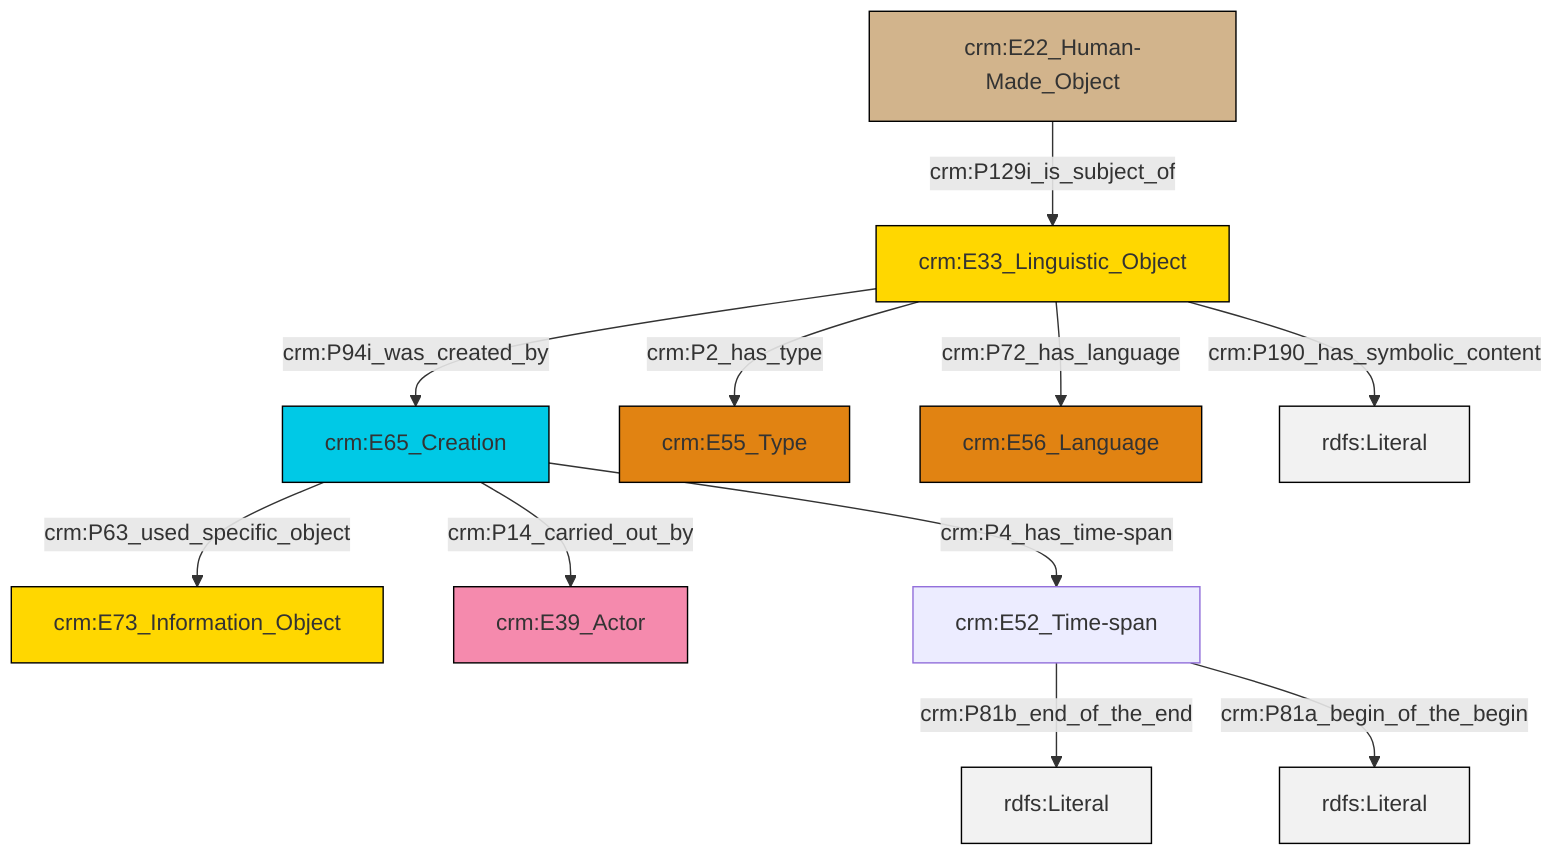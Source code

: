 graph TD
classDef Literal fill:#f2f2f2,stroke:#000000;
classDef CRM_Entity fill:#FFFFFF,stroke:#000000;
classDef Temporal_Entity fill:#00C9E6, stroke:#000000;
classDef Type fill:#E18312, stroke:#000000;
classDef Time-Span fill:#2C9C91, stroke:#000000;
classDef Appellation fill:#FFEB7F, stroke:#000000;
classDef Place fill:#008836, stroke:#000000;
classDef Persistent_Item fill:#B266B2, stroke:#000000;
classDef Conceptual_Object fill:#FFD700, stroke:#000000;
classDef Physical_Thing fill:#D2B48C, stroke:#000000;
classDef Actor fill:#f58aad, stroke:#000000;
classDef PC_Classes fill:#4ce600, stroke:#000000;
classDef Multi fill:#cccccc,stroke:#000000;

2["crm:E65_Creation"]:::Temporal_Entity -->|crm:P14_carried_out_by| 4["crm:E39_Actor"]:::Actor
2["crm:E65_Creation"]:::Temporal_Entity -->|crm:P4_has_time-span| 5["crm:E52_Time-span"]:::Default
9["crm:E33_Linguistic_Object"]:::Conceptual_Object -->|crm:P2_has_type| 7["crm:E55_Type"]:::Type
11["crm:E22_Human-Made_Object"]:::Physical_Thing -->|crm:P129i_is_subject_of| 9["crm:E33_Linguistic_Object"]:::Conceptual_Object
5["crm:E52_Time-span"]:::Default -->|crm:P81b_end_of_the_end| 12[rdfs:Literal]:::Literal
5["crm:E52_Time-span"]:::Default -->|crm:P81a_begin_of_the_begin| 15[rdfs:Literal]:::Literal
2["crm:E65_Creation"]:::Temporal_Entity -->|crm:P63_used_specific_object| 0["crm:E73_Information_Object"]:::Conceptual_Object
9["crm:E33_Linguistic_Object"]:::Conceptual_Object -->|crm:P190_has_symbolic_content| 16[rdfs:Literal]:::Literal
9["crm:E33_Linguistic_Object"]:::Conceptual_Object -->|crm:P72_has_language| 13["crm:E56_Language"]:::Type
9["crm:E33_Linguistic_Object"]:::Conceptual_Object -->|crm:P94i_was_created_by| 2["crm:E65_Creation"]:::Temporal_Entity